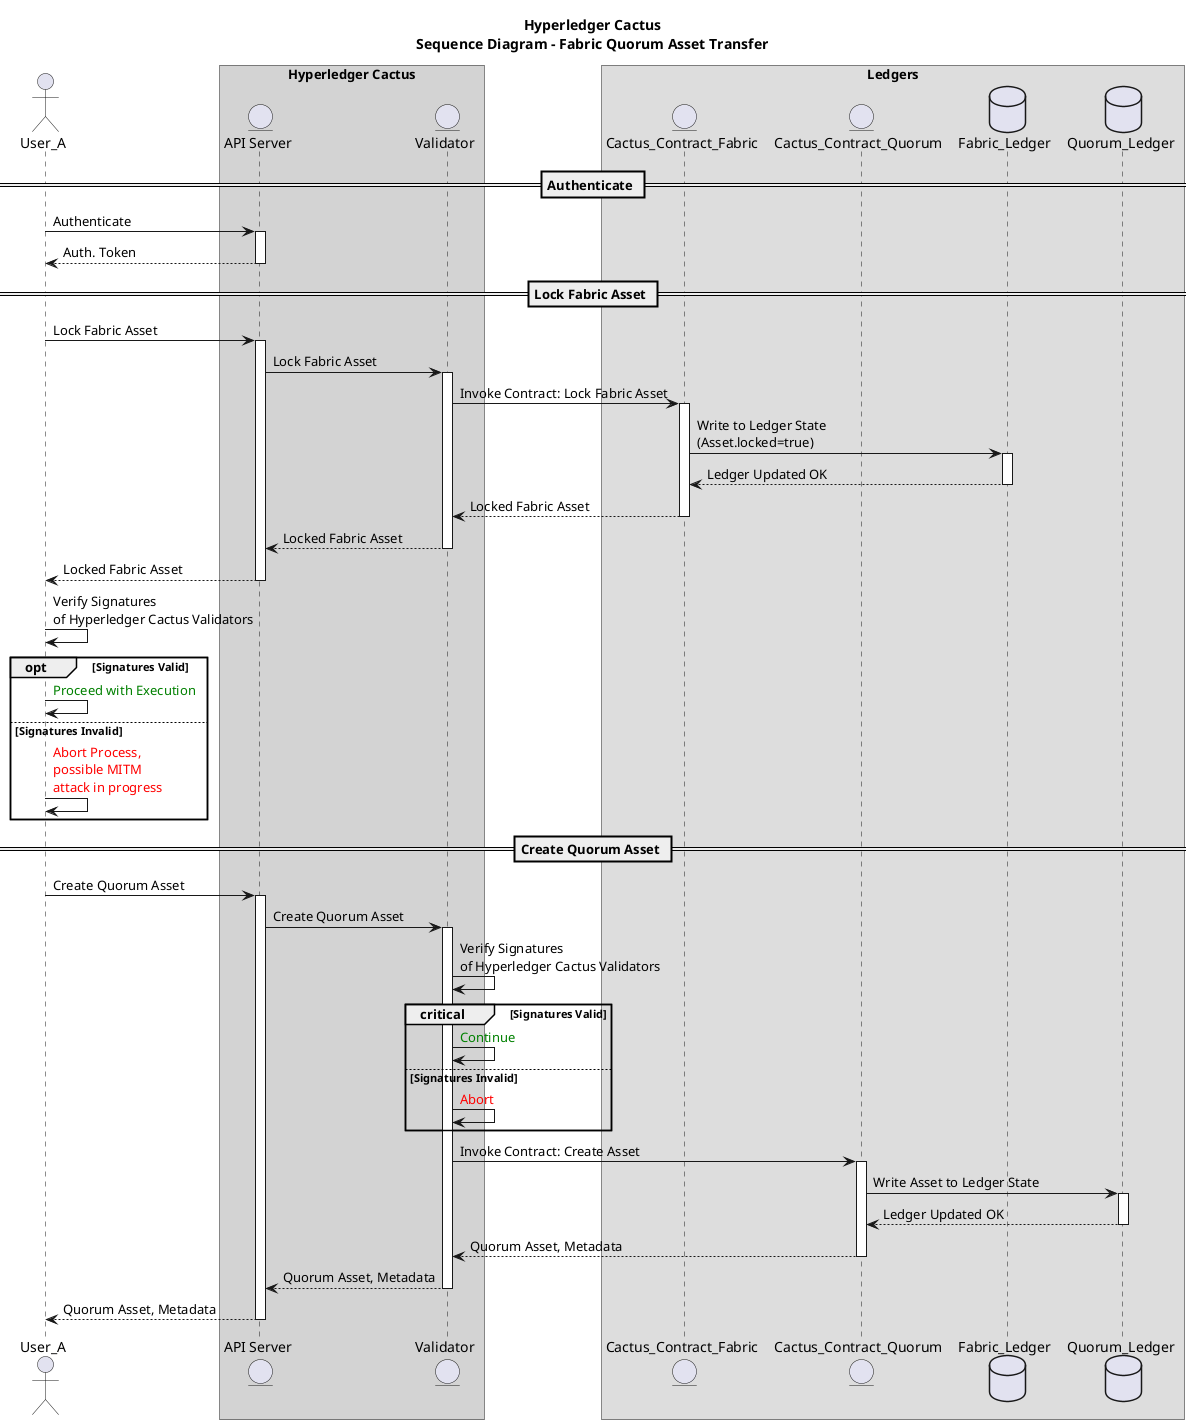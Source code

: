 @startuml Sequence Diagram - Fabric Quorum Asset Transfer

title Hyperledger Cactus\nSequence Diagram - Fabric Quorum Asset Transfer

actor User_A as a

box "Hyperledger Cactus" #LightGray
entity "API Server" as apis
entity "Validator" as v
end box

box "Ledgers"
entity Cactus_Contract_Fabric as c1
entity Cactus_Contract_Quorum as c2
database Fabric_Ledger as d1
database Quorum_Ledger as d2
end box

autoactivate on

== Authenticate ==

a -> apis: Authenticate
return Auth. Token

== Lock Fabric Asset ==

a -> apis: Lock Fabric Asset

  apis -> v: Lock Fabric Asset
    v -> c1: Invoke Contract: Lock Fabric Asset
      c1 -> d1: Write to Ledger State \n(Asset.locked=true)
      return Ledger Updated OK
    return Locked Fabric Asset
  return Locked Fabric Asset
return Locked Fabric Asset

autoactivate off
a -> a: Verify Signatures\nof Hyperledger Cactus Validators
opt Signatures Valid
  a -> a: <color green>Proceed with Execution</color>
else Signatures Invalid
  a -> a: <color red>Abort Process,\n<color red>possible MITM\n<color red>attack in progress
end
autoactivate on

== Create Quorum Asset ==

a -> apis: Create Quorum Asset

  apis -> v: Create Quorum Asset

    autoactivate off
    v -> v: Verify Signatures\nof Hyperledger Cactus Validators
    critical Signatures Valid
      v -> v: <color green>Continue
    else Signatures Invalid
      v -> v: <color red>Abort
    end
    autoactivate on

    v -> c2: Invoke Contract: Create Asset
      c2 -> d2: Write Asset to Ledger State
      return Ledger Updated OK
    return Quorum Asset, Metadata
  return Quorum Asset, Metadata
return Quorum Asset, Metadata

@enduml

